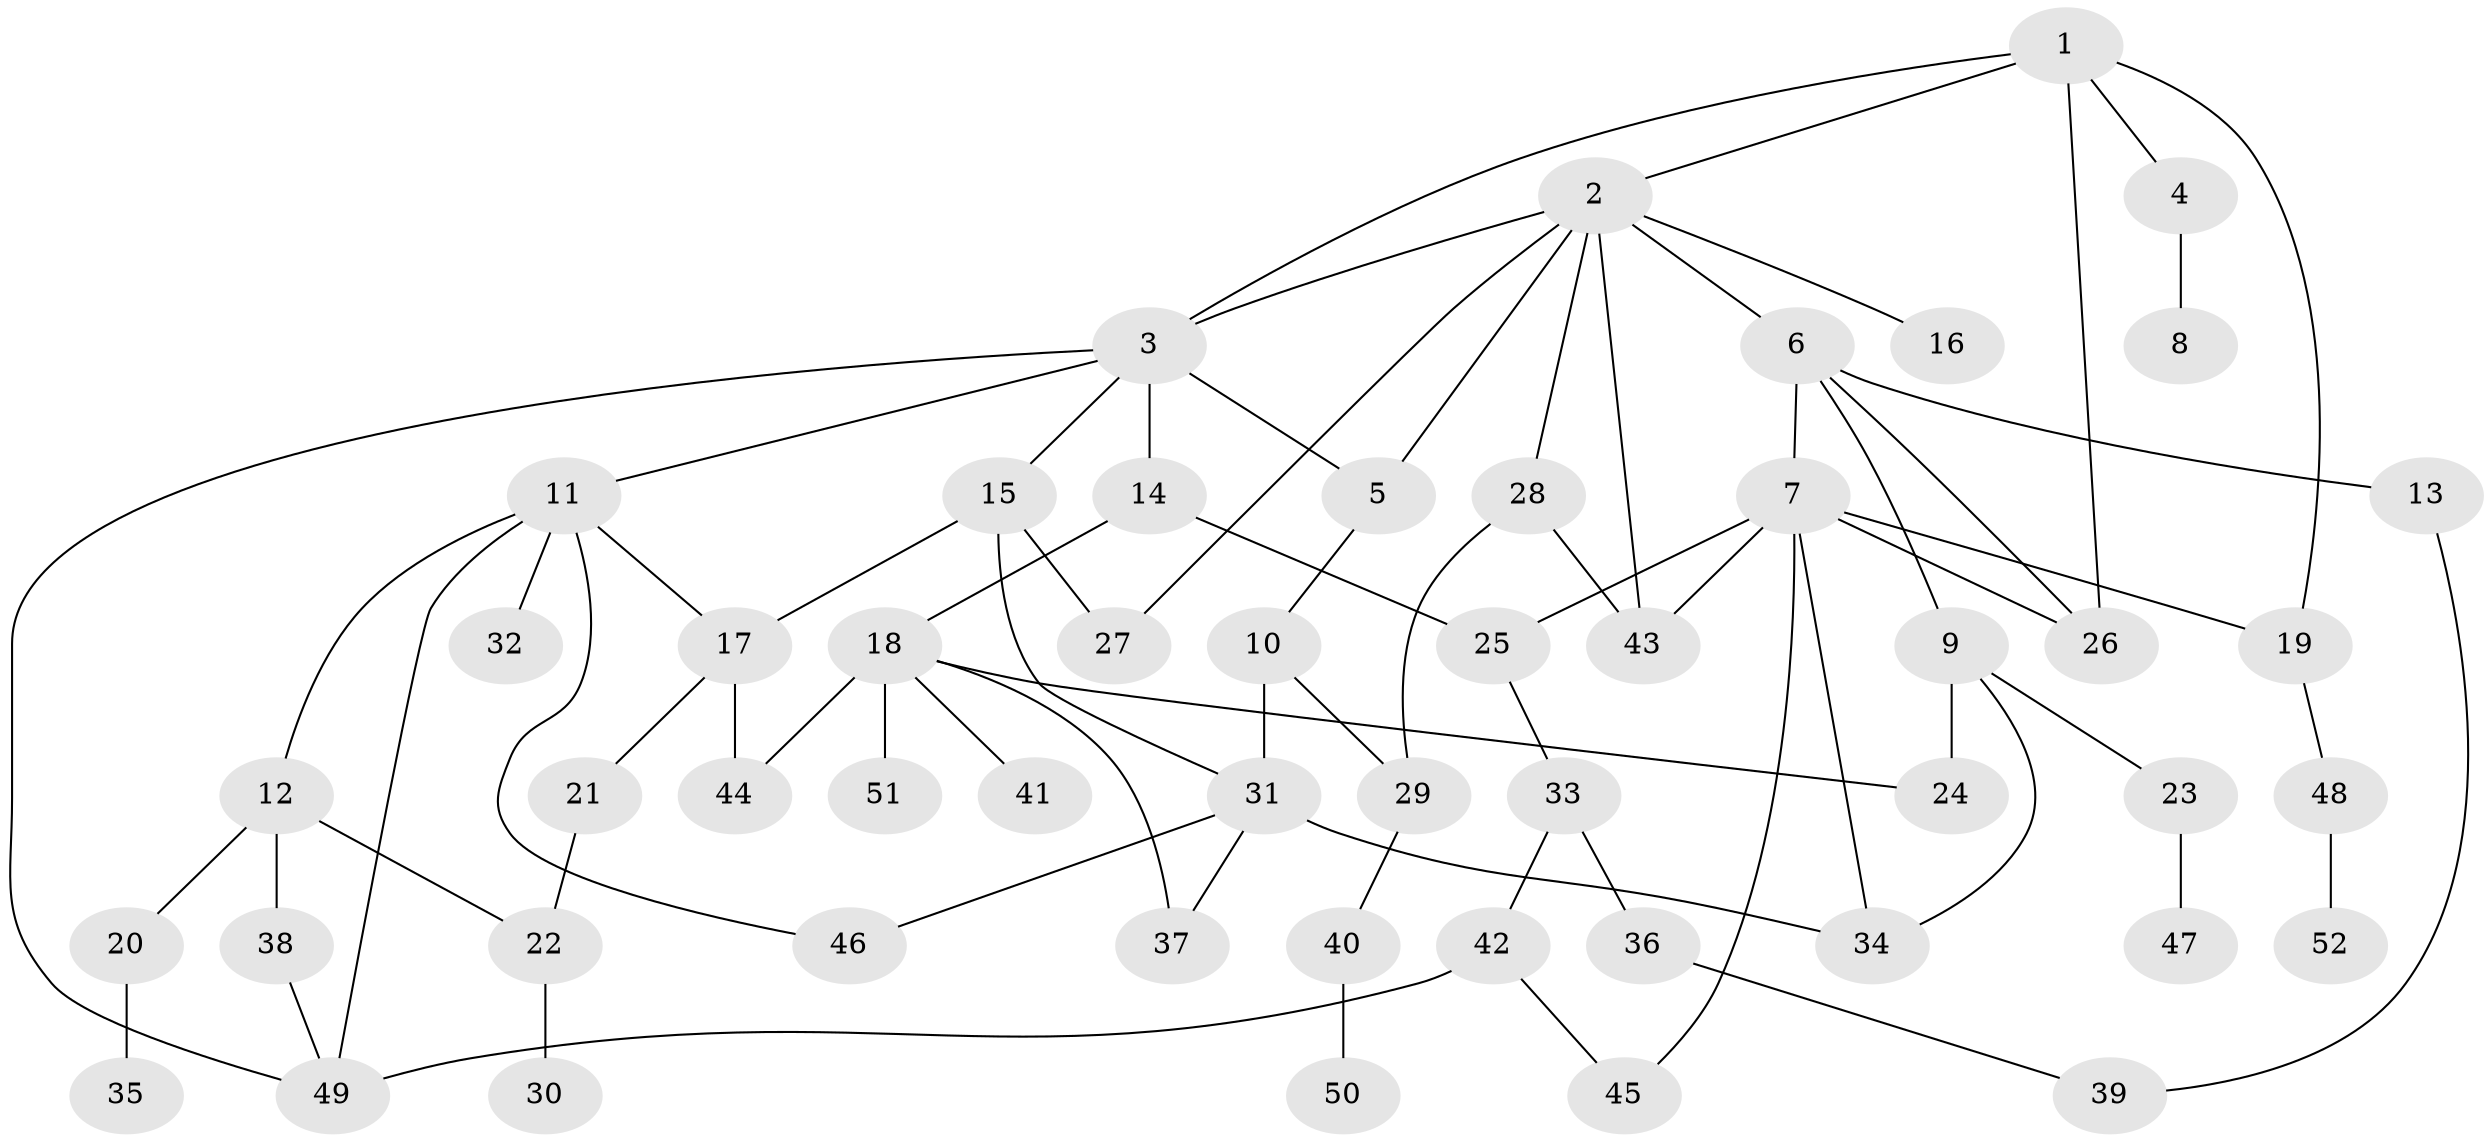 // original degree distribution, {5: 0.0547945205479452, 9: 0.0136986301369863, 7: 0.0136986301369863, 2: 0.2876712328767123, 3: 0.2328767123287671, 6: 0.0410958904109589, 4: 0.0958904109589041, 1: 0.2602739726027397}
// Generated by graph-tools (version 1.1) at 2025/48/03/04/25 22:48:54]
// undirected, 52 vertices, 75 edges
graph export_dot {
  node [color=gray90,style=filled];
  1;
  2;
  3;
  4;
  5;
  6;
  7;
  8;
  9;
  10;
  11;
  12;
  13;
  14;
  15;
  16;
  17;
  18;
  19;
  20;
  21;
  22;
  23;
  24;
  25;
  26;
  27;
  28;
  29;
  30;
  31;
  32;
  33;
  34;
  35;
  36;
  37;
  38;
  39;
  40;
  41;
  42;
  43;
  44;
  45;
  46;
  47;
  48;
  49;
  50;
  51;
  52;
  1 -- 2 [weight=1.0];
  1 -- 3 [weight=1.0];
  1 -- 4 [weight=1.0];
  1 -- 19 [weight=1.0];
  1 -- 26 [weight=1.0];
  2 -- 3 [weight=1.0];
  2 -- 5 [weight=1.0];
  2 -- 6 [weight=1.0];
  2 -- 16 [weight=1.0];
  2 -- 27 [weight=1.0];
  2 -- 28 [weight=1.0];
  2 -- 43 [weight=1.0];
  3 -- 5 [weight=1.0];
  3 -- 11 [weight=1.0];
  3 -- 14 [weight=1.0];
  3 -- 15 [weight=1.0];
  3 -- 49 [weight=1.0];
  4 -- 8 [weight=1.0];
  5 -- 10 [weight=1.0];
  6 -- 7 [weight=1.0];
  6 -- 9 [weight=1.0];
  6 -- 13 [weight=1.0];
  6 -- 26 [weight=1.0];
  7 -- 19 [weight=1.0];
  7 -- 25 [weight=1.0];
  7 -- 26 [weight=1.0];
  7 -- 34 [weight=1.0];
  7 -- 43 [weight=1.0];
  7 -- 45 [weight=1.0];
  9 -- 23 [weight=1.0];
  9 -- 24 [weight=1.0];
  9 -- 34 [weight=1.0];
  10 -- 29 [weight=1.0];
  10 -- 31 [weight=1.0];
  11 -- 12 [weight=1.0];
  11 -- 17 [weight=1.0];
  11 -- 32 [weight=1.0];
  11 -- 46 [weight=1.0];
  11 -- 49 [weight=1.0];
  12 -- 20 [weight=1.0];
  12 -- 22 [weight=1.0];
  12 -- 38 [weight=1.0];
  13 -- 39 [weight=1.0];
  14 -- 18 [weight=1.0];
  14 -- 25 [weight=1.0];
  15 -- 17 [weight=1.0];
  15 -- 27 [weight=1.0];
  15 -- 31 [weight=1.0];
  17 -- 21 [weight=1.0];
  17 -- 44 [weight=1.0];
  18 -- 24 [weight=1.0];
  18 -- 37 [weight=1.0];
  18 -- 41 [weight=1.0];
  18 -- 44 [weight=1.0];
  18 -- 51 [weight=1.0];
  19 -- 48 [weight=1.0];
  20 -- 35 [weight=1.0];
  21 -- 22 [weight=1.0];
  22 -- 30 [weight=1.0];
  23 -- 47 [weight=1.0];
  25 -- 33 [weight=1.0];
  28 -- 29 [weight=1.0];
  28 -- 43 [weight=1.0];
  29 -- 40 [weight=1.0];
  31 -- 34 [weight=1.0];
  31 -- 37 [weight=1.0];
  31 -- 46 [weight=1.0];
  33 -- 36 [weight=1.0];
  33 -- 42 [weight=1.0];
  36 -- 39 [weight=1.0];
  38 -- 49 [weight=1.0];
  40 -- 50 [weight=1.0];
  42 -- 45 [weight=1.0];
  42 -- 49 [weight=1.0];
  48 -- 52 [weight=1.0];
}
